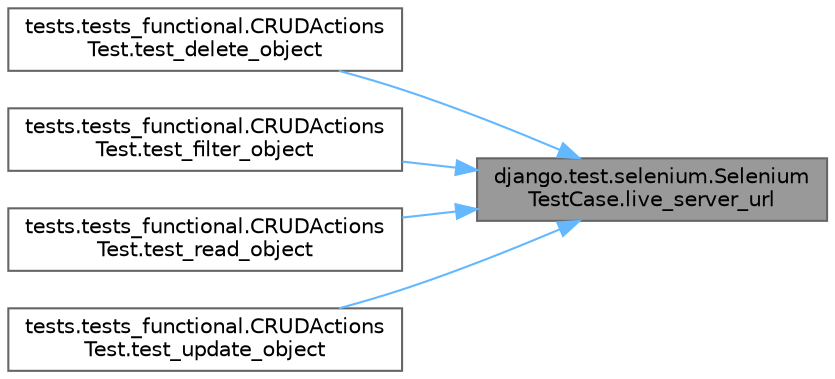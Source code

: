 digraph "django.test.selenium.SeleniumTestCase.live_server_url"
{
 // LATEX_PDF_SIZE
  bgcolor="transparent";
  edge [fontname=Helvetica,fontsize=10,labelfontname=Helvetica,labelfontsize=10];
  node [fontname=Helvetica,fontsize=10,shape=box,height=0.2,width=0.4];
  rankdir="RL";
  Node1 [id="Node000001",label="django.test.selenium.Selenium\lTestCase.live_server_url",height=0.2,width=0.4,color="gray40", fillcolor="grey60", style="filled", fontcolor="black",tooltip=" "];
  Node1 -> Node2 [id="edge1_Node000001_Node000002",dir="back",color="steelblue1",style="solid",tooltip=" "];
  Node2 [id="Node000002",label="tests.tests_functional.CRUDActions\lTest.test_delete_object",height=0.2,width=0.4,color="grey40", fillcolor="white", style="filled",URL="$classtests_1_1tests__functional_1_1_c_r_u_d_actions_test.html#a688182283dda44393676c443f04a4085",tooltip=" "];
  Node1 -> Node3 [id="edge2_Node000001_Node000003",dir="back",color="steelblue1",style="solid",tooltip=" "];
  Node3 [id="Node000003",label="tests.tests_functional.CRUDActions\lTest.test_filter_object",height=0.2,width=0.4,color="grey40", fillcolor="white", style="filled",URL="$classtests_1_1tests__functional_1_1_c_r_u_d_actions_test.html#af9555451630b97d67fb3e3057441c958",tooltip=" "];
  Node1 -> Node4 [id="edge3_Node000001_Node000004",dir="back",color="steelblue1",style="solid",tooltip=" "];
  Node4 [id="Node000004",label="tests.tests_functional.CRUDActions\lTest.test_read_object",height=0.2,width=0.4,color="grey40", fillcolor="white", style="filled",URL="$classtests_1_1tests__functional_1_1_c_r_u_d_actions_test.html#afbeabb0177395ebb2564aa112319c55c",tooltip=" "];
  Node1 -> Node5 [id="edge4_Node000001_Node000005",dir="back",color="steelblue1",style="solid",tooltip=" "];
  Node5 [id="Node000005",label="tests.tests_functional.CRUDActions\lTest.test_update_object",height=0.2,width=0.4,color="grey40", fillcolor="white", style="filled",URL="$classtests_1_1tests__functional_1_1_c_r_u_d_actions_test.html#a9453c6ddf2d3f3168cf8d75f6ca24458",tooltip=" "];
}
